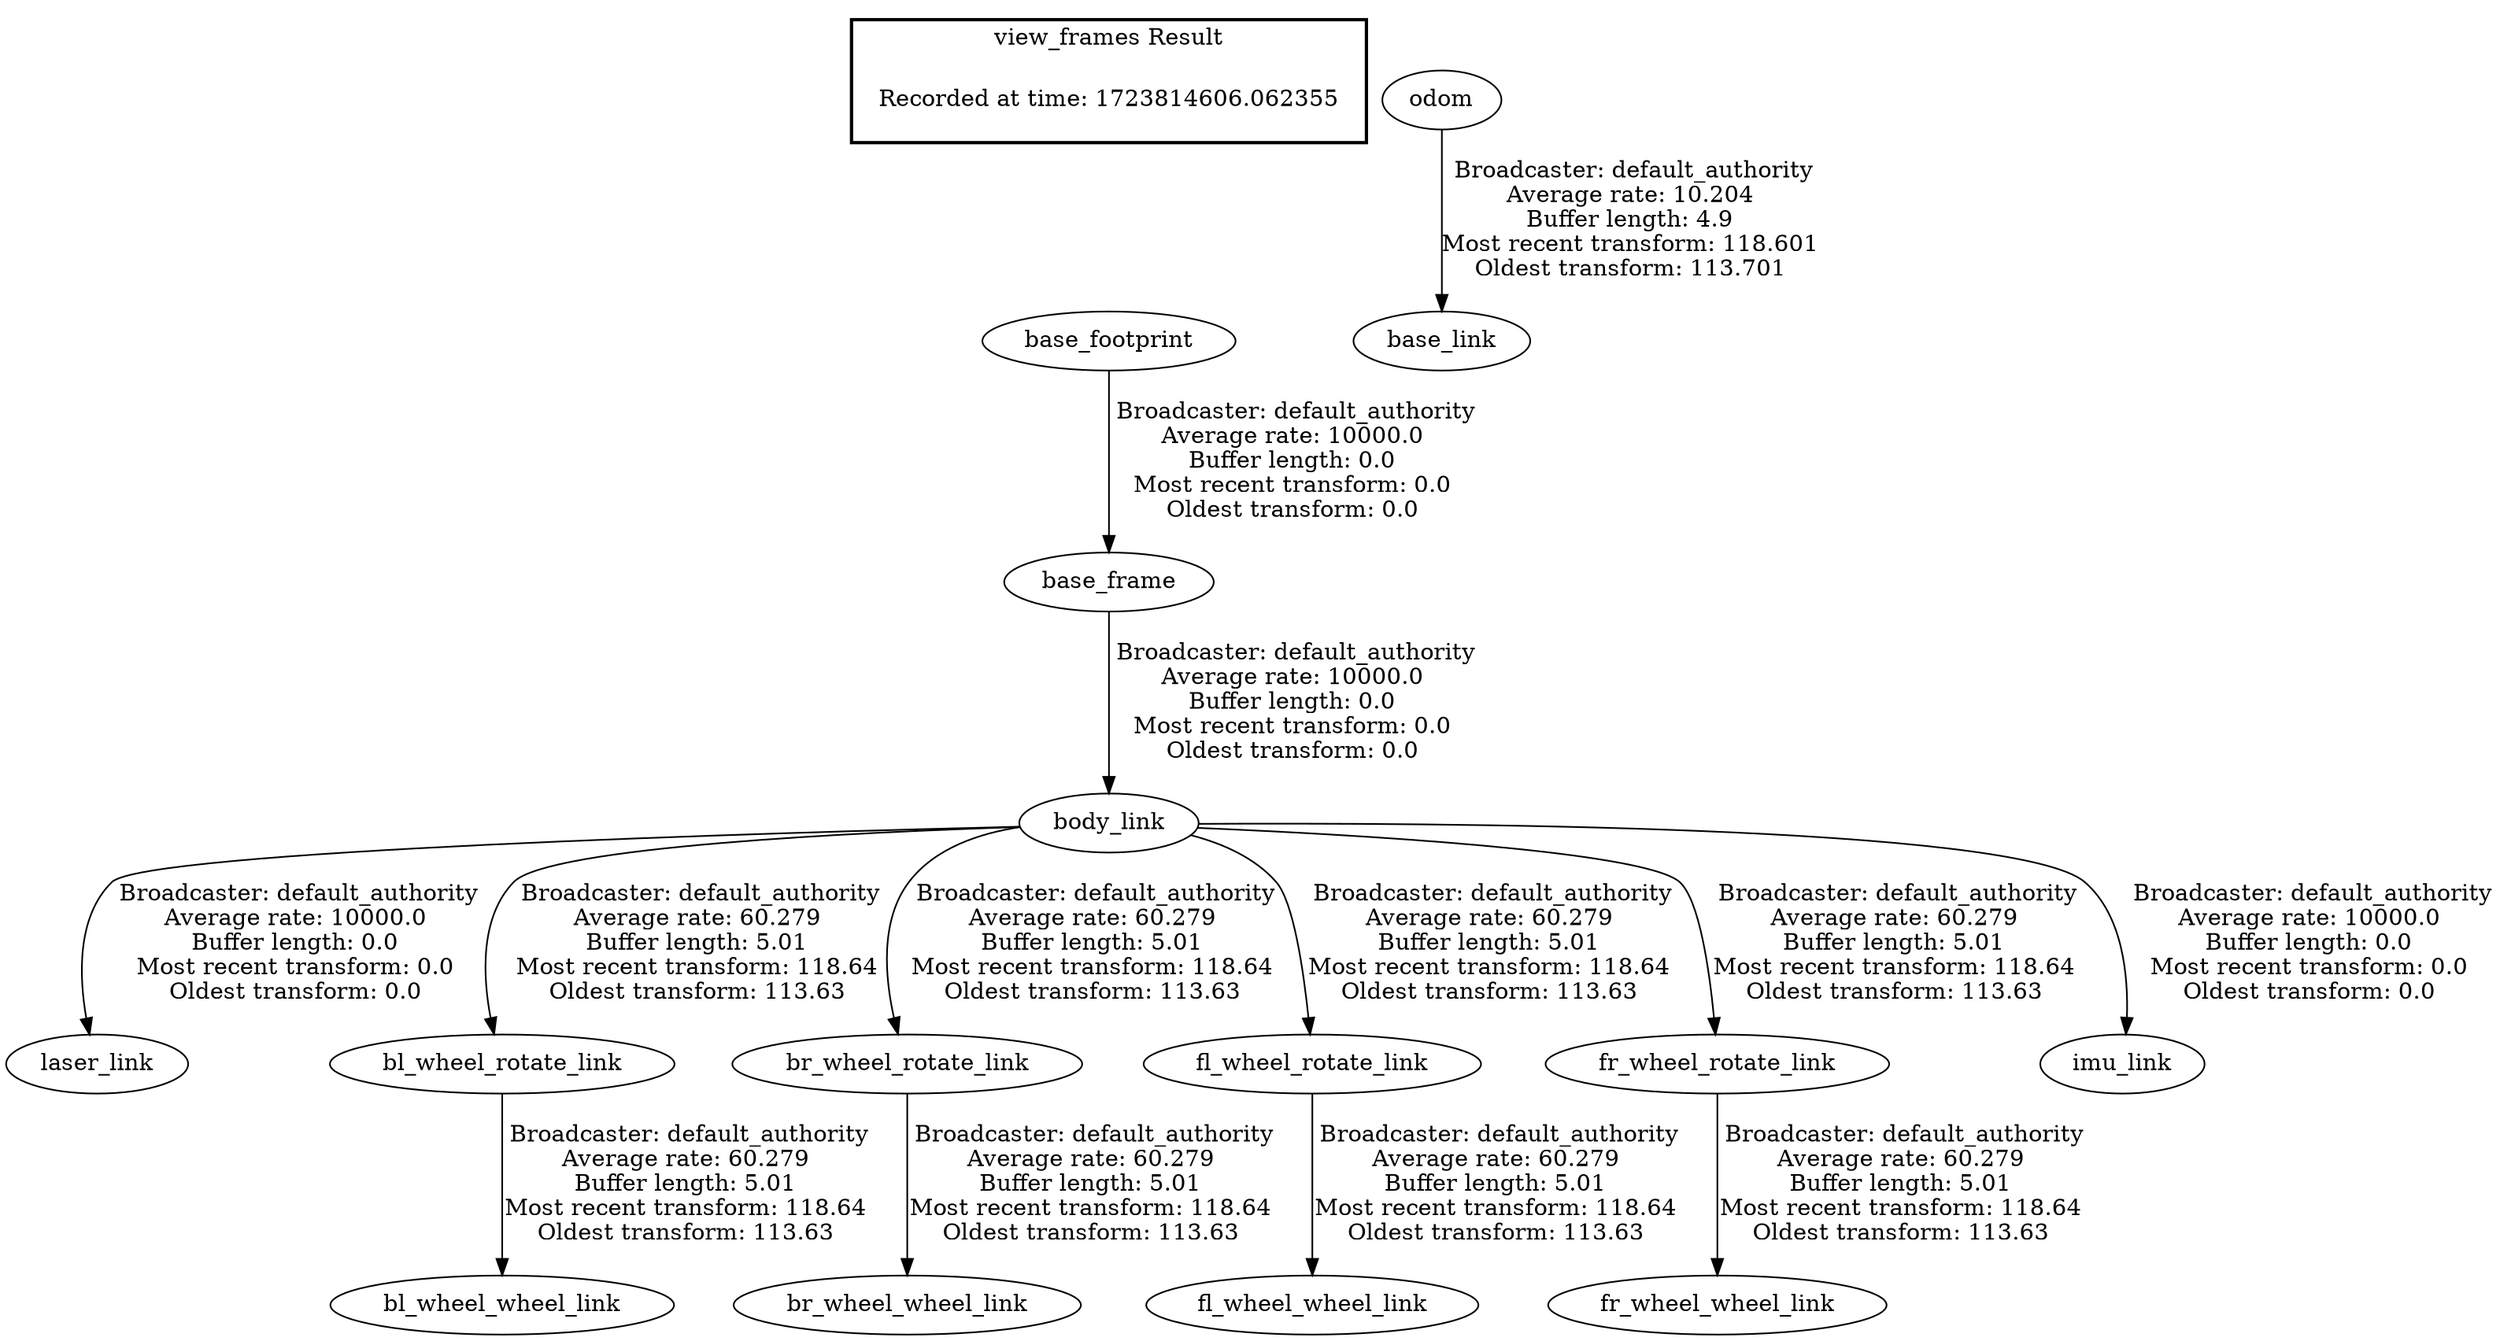 digraph G {
"body_link" -> "laser_link"[label=" Broadcaster: default_authority\nAverage rate: 10000.0\nBuffer length: 0.0\nMost recent transform: 0.0\nOldest transform: 0.0\n"];
"odom" -> "base_link"[label=" Broadcaster: default_authority\nAverage rate: 10.204\nBuffer length: 4.9\nMost recent transform: 118.601\nOldest transform: 113.701\n"];
"body_link" -> "bl_wheel_rotate_link"[label=" Broadcaster: default_authority\nAverage rate: 60.279\nBuffer length: 5.01\nMost recent transform: 118.64\nOldest transform: 113.63\n"];
"base_frame" -> "body_link"[label=" Broadcaster: default_authority\nAverage rate: 10000.0\nBuffer length: 0.0\nMost recent transform: 0.0\nOldest transform: 0.0\n"];
"bl_wheel_rotate_link" -> "bl_wheel_wheel_link"[label=" Broadcaster: default_authority\nAverage rate: 60.279\nBuffer length: 5.01\nMost recent transform: 118.64\nOldest transform: 113.63\n"];
"body_link" -> "br_wheel_rotate_link"[label=" Broadcaster: default_authority\nAverage rate: 60.279\nBuffer length: 5.01\nMost recent transform: 118.64\nOldest transform: 113.63\n"];
"br_wheel_rotate_link" -> "br_wheel_wheel_link"[label=" Broadcaster: default_authority\nAverage rate: 60.279\nBuffer length: 5.01\nMost recent transform: 118.64\nOldest transform: 113.63\n"];
"body_link" -> "fl_wheel_rotate_link"[label=" Broadcaster: default_authority\nAverage rate: 60.279\nBuffer length: 5.01\nMost recent transform: 118.64\nOldest transform: 113.63\n"];
"fl_wheel_rotate_link" -> "fl_wheel_wheel_link"[label=" Broadcaster: default_authority\nAverage rate: 60.279\nBuffer length: 5.01\nMost recent transform: 118.64\nOldest transform: 113.63\n"];
"body_link" -> "fr_wheel_rotate_link"[label=" Broadcaster: default_authority\nAverage rate: 60.279\nBuffer length: 5.01\nMost recent transform: 118.64\nOldest transform: 113.63\n"];
"fr_wheel_rotate_link" -> "fr_wheel_wheel_link"[label=" Broadcaster: default_authority\nAverage rate: 60.279\nBuffer length: 5.01\nMost recent transform: 118.64\nOldest transform: 113.63\n"];
"base_footprint" -> "base_frame"[label=" Broadcaster: default_authority\nAverage rate: 10000.0\nBuffer length: 0.0\nMost recent transform: 0.0\nOldest transform: 0.0\n"];
"body_link" -> "imu_link"[label=" Broadcaster: default_authority\nAverage rate: 10000.0\nBuffer length: 0.0\nMost recent transform: 0.0\nOldest transform: 0.0\n"];
edge [style=invis];
 subgraph cluster_legend { style=bold; color=black; label ="view_frames Result";
"Recorded at time: 1723814606.062355"[ shape=plaintext ] ;
}->"base_footprint";
}